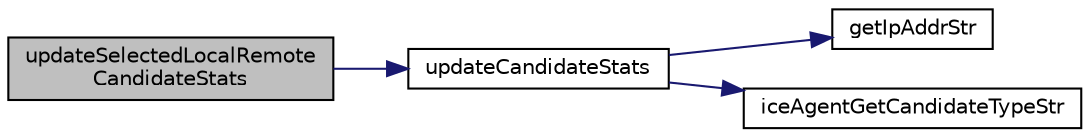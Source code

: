 digraph "updateSelectedLocalRemoteCandidateStats"
{
 // LATEX_PDF_SIZE
  edge [fontname="Helvetica",fontsize="10",labelfontname="Helvetica",labelfontsize="10"];
  node [fontname="Helvetica",fontsize="10",shape=record];
  rankdir="LR";
  Node1 [label="updateSelectedLocalRemote\lCandidateStats",height=0.2,width=0.4,color="black", fillcolor="grey75", style="filled", fontcolor="black",tooltip=" "];
  Node1 -> Node2 [color="midnightblue",fontsize="10",style="solid",fontname="Helvetica"];
  Node2 [label="updateCandidateStats",height=0.2,width=0.4,color="black", fillcolor="white", style="filled",URL="$IceAgent_8c.html#aa20b09e5bc8f5038010a11c3a010f894",tooltip=" "];
  Node2 -> Node3 [color="midnightblue",fontsize="10",style="solid",fontname="Helvetica"];
  Node3 [label="getIpAddrStr",height=0.2,width=0.4,color="black", fillcolor="white", style="filled",URL="$Network_8c.html#afaa547109e09c5a34437553b7258e818",tooltip=" "];
  Node2 -> Node4 [color="midnightblue",fontsize="10",style="solid",fontname="Helvetica"];
  Node4 [label="iceAgentGetCandidateTypeStr",height=0.2,width=0.4,color="black", fillcolor="white", style="filled",URL="$IceAgent_8c.html#a58c93902e850d579024bde109e85ab8b",tooltip=" "];
}

